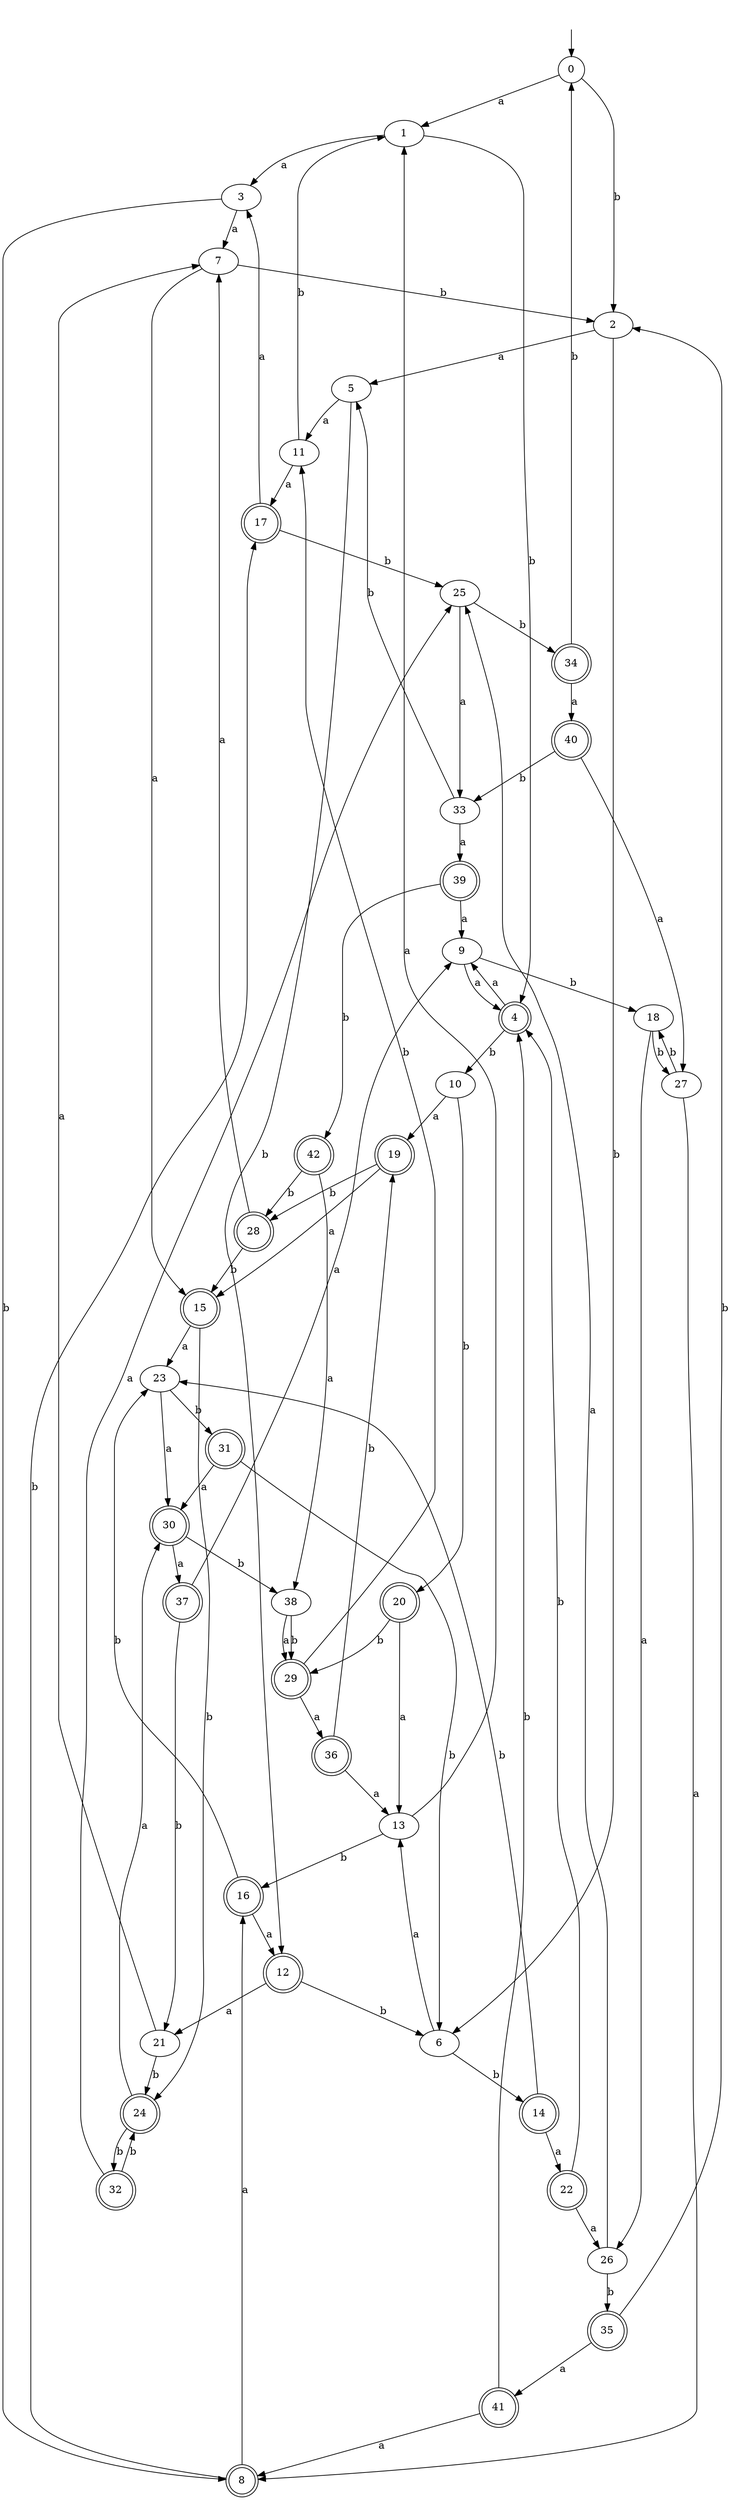 digraph RandomDFA {
  __start0 [label="", shape=none];
  __start0 -> 0 [label=""];
  0 [shape=circle]
  0 -> 1 [label="a"]
  0 -> 2 [label="b"]
  1
  1 -> 3 [label="a"]
  1 -> 4 [label="b"]
  2
  2 -> 5 [label="a"]
  2 -> 6 [label="b"]
  3
  3 -> 7 [label="a"]
  3 -> 8 [label="b"]
  4 [shape=doublecircle]
  4 -> 9 [label="a"]
  4 -> 10 [label="b"]
  5
  5 -> 11 [label="a"]
  5 -> 12 [label="b"]
  6
  6 -> 13 [label="a"]
  6 -> 14 [label="b"]
  7
  7 -> 15 [label="a"]
  7 -> 2 [label="b"]
  8 [shape=doublecircle]
  8 -> 16 [label="a"]
  8 -> 17 [label="b"]
  9
  9 -> 4 [label="a"]
  9 -> 18 [label="b"]
  10
  10 -> 19 [label="a"]
  10 -> 20 [label="b"]
  11
  11 -> 17 [label="a"]
  11 -> 1 [label="b"]
  12 [shape=doublecircle]
  12 -> 21 [label="a"]
  12 -> 6 [label="b"]
  13
  13 -> 1 [label="a"]
  13 -> 16 [label="b"]
  14 [shape=doublecircle]
  14 -> 22 [label="a"]
  14 -> 23 [label="b"]
  15 [shape=doublecircle]
  15 -> 23 [label="a"]
  15 -> 24 [label="b"]
  16 [shape=doublecircle]
  16 -> 12 [label="a"]
  16 -> 23 [label="b"]
  17 [shape=doublecircle]
  17 -> 3 [label="a"]
  17 -> 25 [label="b"]
  18
  18 -> 26 [label="a"]
  18 -> 27 [label="b"]
  19 [shape=doublecircle]
  19 -> 15 [label="a"]
  19 -> 28 [label="b"]
  20 [shape=doublecircle]
  20 -> 13 [label="a"]
  20 -> 29 [label="b"]
  21
  21 -> 7 [label="a"]
  21 -> 24 [label="b"]
  22 [shape=doublecircle]
  22 -> 26 [label="a"]
  22 -> 4 [label="b"]
  23
  23 -> 30 [label="a"]
  23 -> 31 [label="b"]
  24 [shape=doublecircle]
  24 -> 30 [label="a"]
  24 -> 32 [label="b"]
  25
  25 -> 33 [label="a"]
  25 -> 34 [label="b"]
  26
  26 -> 25 [label="a"]
  26 -> 35 [label="b"]
  27
  27 -> 8 [label="a"]
  27 -> 18 [label="b"]
  28 [shape=doublecircle]
  28 -> 7 [label="a"]
  28 -> 15 [label="b"]
  29 [shape=doublecircle]
  29 -> 36 [label="a"]
  29 -> 11 [label="b"]
  30 [shape=doublecircle]
  30 -> 37 [label="a"]
  30 -> 38 [label="b"]
  31 [shape=doublecircle]
  31 -> 30 [label="a"]
  31 -> 6 [label="b"]
  32 [shape=doublecircle]
  32 -> 25 [label="a"]
  32 -> 24 [label="b"]
  33
  33 -> 39 [label="a"]
  33 -> 5 [label="b"]
  34 [shape=doublecircle]
  34 -> 40 [label="a"]
  34 -> 0 [label="b"]
  35 [shape=doublecircle]
  35 -> 41 [label="a"]
  35 -> 2 [label="b"]
  36 [shape=doublecircle]
  36 -> 13 [label="a"]
  36 -> 19 [label="b"]
  37 [shape=doublecircle]
  37 -> 9 [label="a"]
  37 -> 21 [label="b"]
  38
  38 -> 29 [label="a"]
  38 -> 29 [label="b"]
  39 [shape=doublecircle]
  39 -> 9 [label="a"]
  39 -> 42 [label="b"]
  40 [shape=doublecircle]
  40 -> 27 [label="a"]
  40 -> 33 [label="b"]
  41 [shape=doublecircle]
  41 -> 8 [label="a"]
  41 -> 4 [label="b"]
  42 [shape=doublecircle]
  42 -> 38 [label="a"]
  42 -> 28 [label="b"]
}
